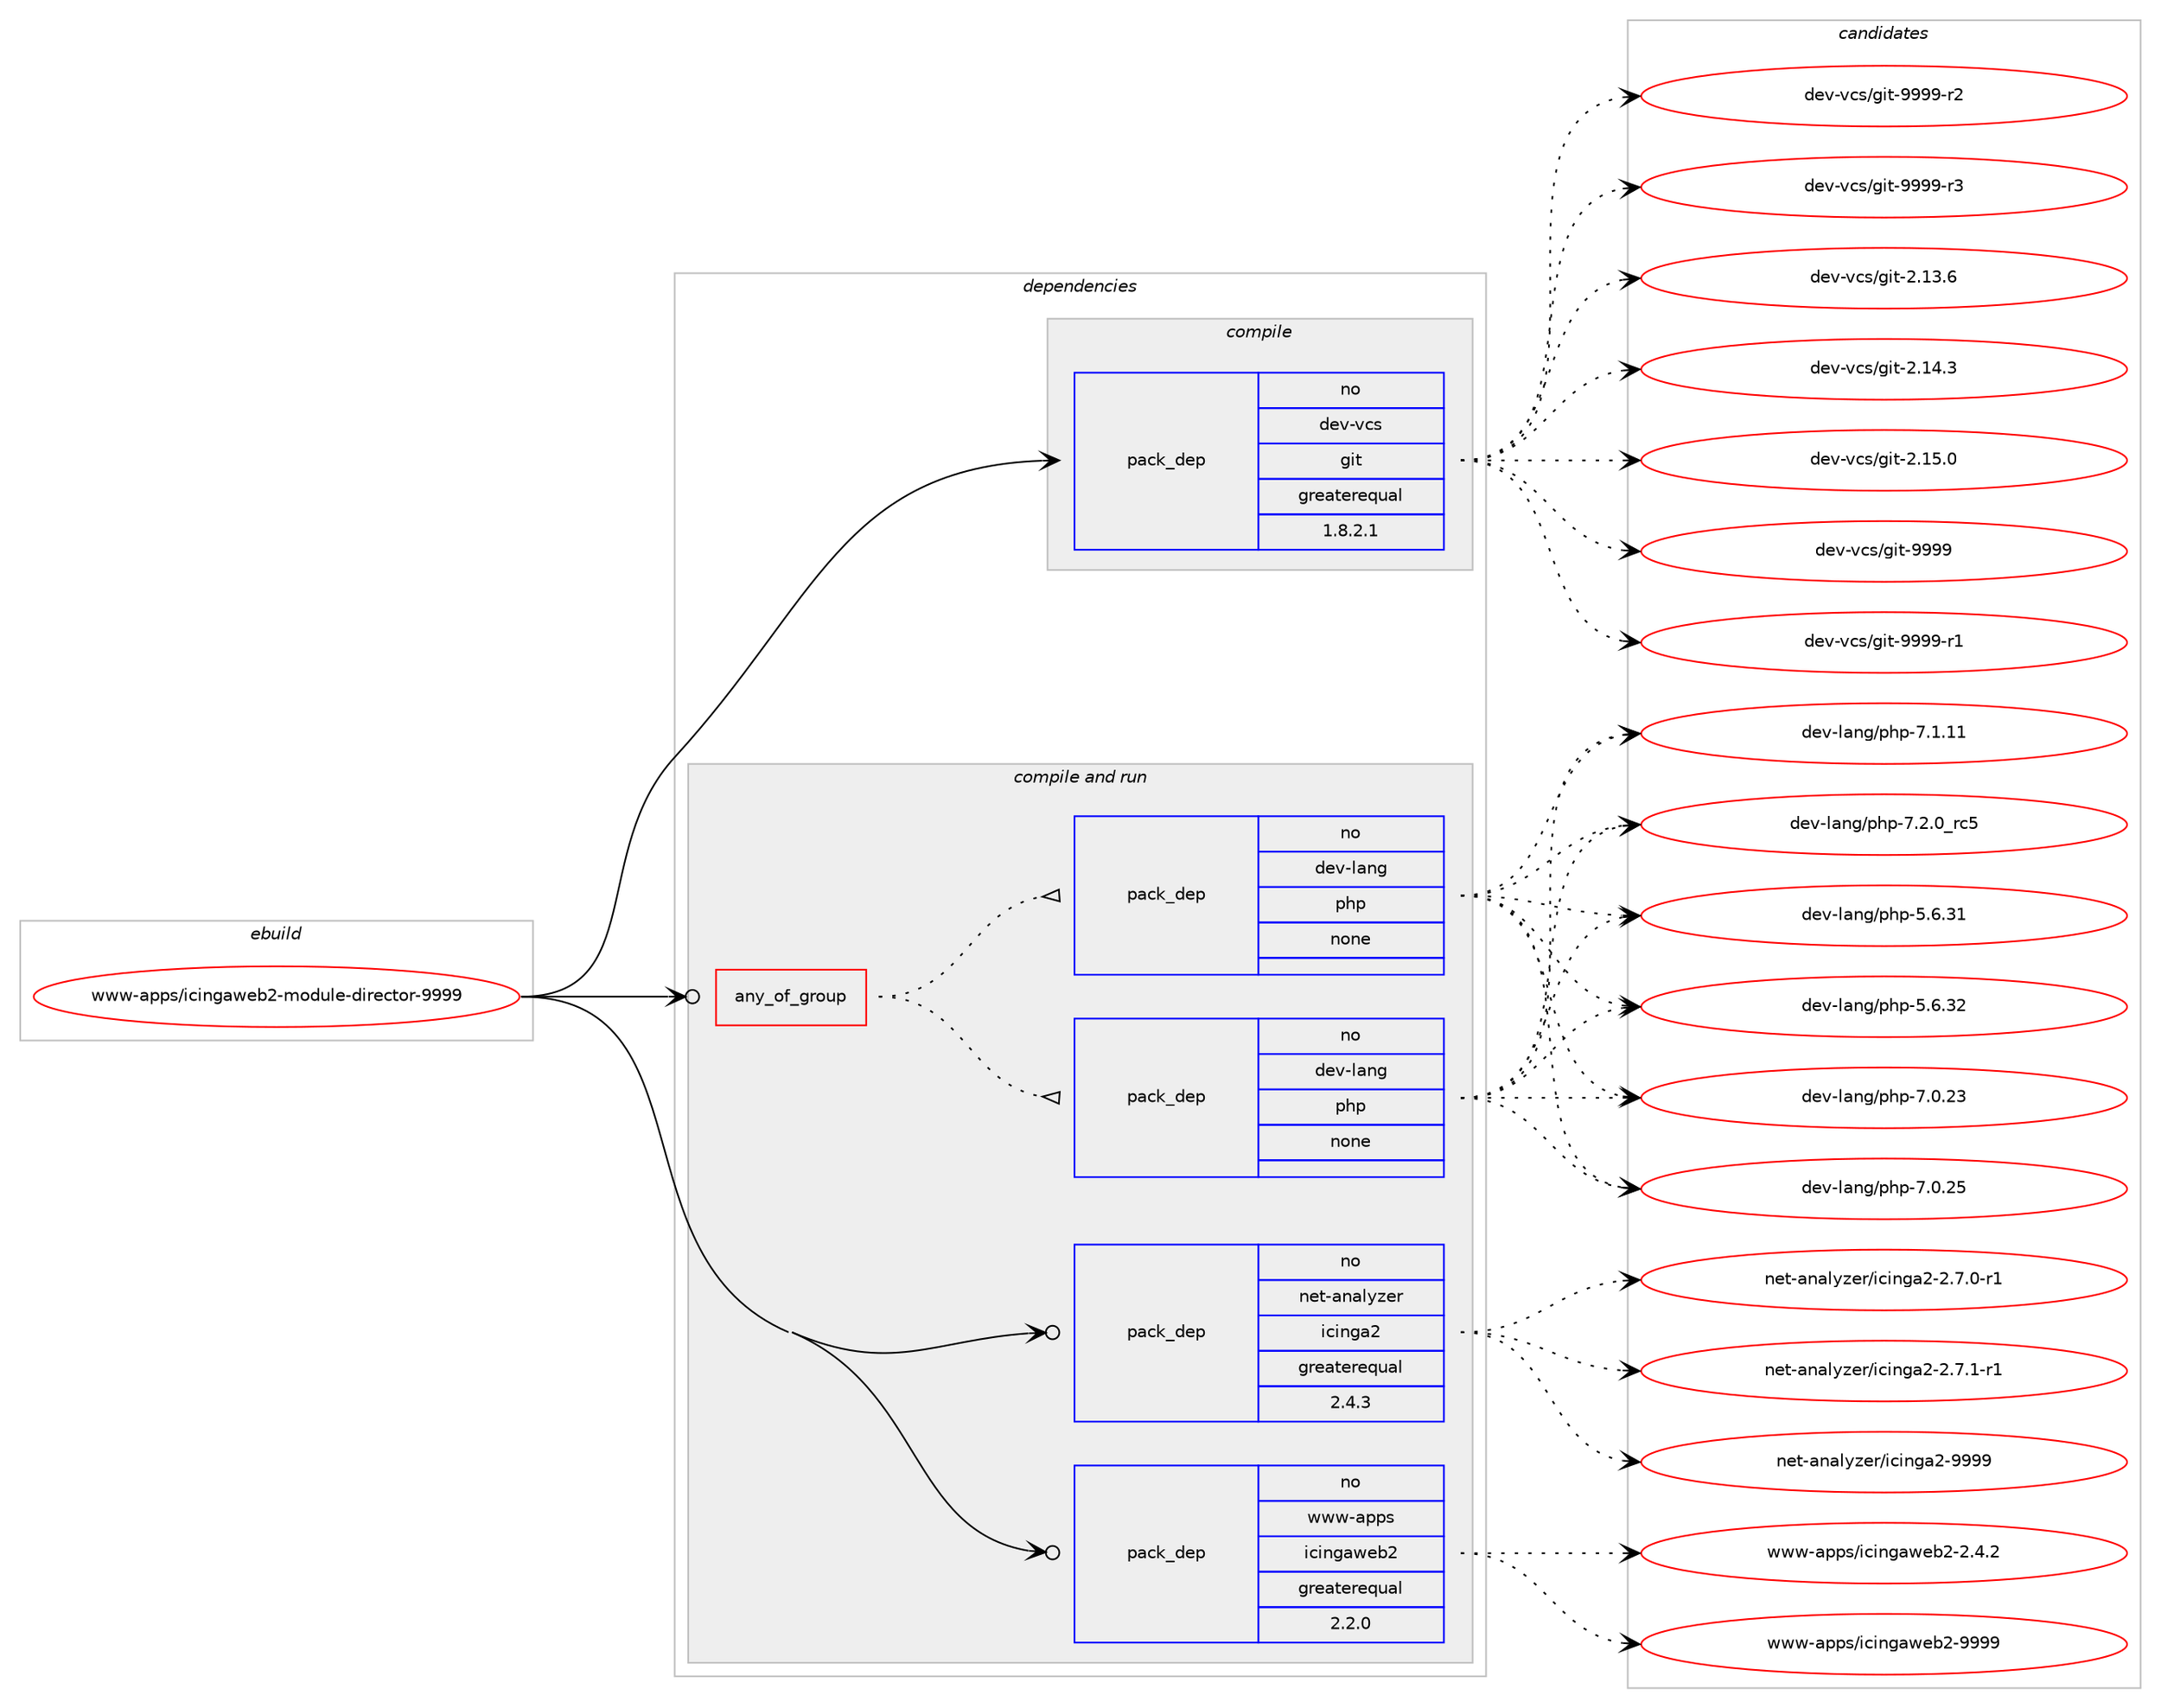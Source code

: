 digraph prolog {

# *************
# Graph options
# *************

newrank=true;
concentrate=true;
compound=true;
graph [rankdir=LR,fontname=Helvetica,fontsize=10,ranksep=1.5];#, ranksep=2.5, nodesep=0.2];
edge  [arrowhead=vee];
node  [fontname=Helvetica,fontsize=10];

# **********
# The ebuild
# **********

subgraph cluster_leftcol {
color=gray;
rank=same;
label=<<i>ebuild</i>>;
id [label="www-apps/icingaweb2-module-director-9999", color=red, width=4, href="../www-apps/icingaweb2-module-director-9999.svg"];
}

# ****************
# The dependencies
# ****************

subgraph cluster_midcol {
color=gray;
label=<<i>dependencies</i>>;
subgraph cluster_compile {
fillcolor="#eeeeee";
style=filled;
label=<<i>compile</i>>;
subgraph pack372318 {
dependency500782 [label=<<TABLE BORDER="0" CELLBORDER="1" CELLSPACING="0" CELLPADDING="4" WIDTH="220"><TR><TD ROWSPAN="6" CELLPADDING="30">pack_dep</TD></TR><TR><TD WIDTH="110">no</TD></TR><TR><TD>dev-vcs</TD></TR><TR><TD>git</TD></TR><TR><TD>greaterequal</TD></TR><TR><TD>1.8.2.1</TD></TR></TABLE>>, shape=none, color=blue];
}
id:e -> dependency500782:w [weight=20,style="solid",arrowhead="vee"];
}
subgraph cluster_compileandrun {
fillcolor="#eeeeee";
style=filled;
label=<<i>compile and run</i>>;
subgraph any8841 {
dependency500783 [label=<<TABLE BORDER="0" CELLBORDER="1" CELLSPACING="0" CELLPADDING="4"><TR><TD CELLPADDING="10">any_of_group</TD></TR></TABLE>>, shape=none, color=red];subgraph pack372319 {
dependency500784 [label=<<TABLE BORDER="0" CELLBORDER="1" CELLSPACING="0" CELLPADDING="4" WIDTH="220"><TR><TD ROWSPAN="6" CELLPADDING="30">pack_dep</TD></TR><TR><TD WIDTH="110">no</TD></TR><TR><TD>dev-lang</TD></TR><TR><TD>php</TD></TR><TR><TD>none</TD></TR><TR><TD></TD></TR></TABLE>>, shape=none, color=blue];
}
dependency500783:e -> dependency500784:w [weight=20,style="dotted",arrowhead="oinv"];
subgraph pack372320 {
dependency500785 [label=<<TABLE BORDER="0" CELLBORDER="1" CELLSPACING="0" CELLPADDING="4" WIDTH="220"><TR><TD ROWSPAN="6" CELLPADDING="30">pack_dep</TD></TR><TR><TD WIDTH="110">no</TD></TR><TR><TD>dev-lang</TD></TR><TR><TD>php</TD></TR><TR><TD>none</TD></TR><TR><TD></TD></TR></TABLE>>, shape=none, color=blue];
}
dependency500783:e -> dependency500785:w [weight=20,style="dotted",arrowhead="oinv"];
}
id:e -> dependency500783:w [weight=20,style="solid",arrowhead="odotvee"];
subgraph pack372321 {
dependency500786 [label=<<TABLE BORDER="0" CELLBORDER="1" CELLSPACING="0" CELLPADDING="4" WIDTH="220"><TR><TD ROWSPAN="6" CELLPADDING="30">pack_dep</TD></TR><TR><TD WIDTH="110">no</TD></TR><TR><TD>net-analyzer</TD></TR><TR><TD>icinga2</TD></TR><TR><TD>greaterequal</TD></TR><TR><TD>2.4.3</TD></TR></TABLE>>, shape=none, color=blue];
}
id:e -> dependency500786:w [weight=20,style="solid",arrowhead="odotvee"];
subgraph pack372322 {
dependency500787 [label=<<TABLE BORDER="0" CELLBORDER="1" CELLSPACING="0" CELLPADDING="4" WIDTH="220"><TR><TD ROWSPAN="6" CELLPADDING="30">pack_dep</TD></TR><TR><TD WIDTH="110">no</TD></TR><TR><TD>www-apps</TD></TR><TR><TD>icingaweb2</TD></TR><TR><TD>greaterequal</TD></TR><TR><TD>2.2.0</TD></TR></TABLE>>, shape=none, color=blue];
}
id:e -> dependency500787:w [weight=20,style="solid",arrowhead="odotvee"];
}
subgraph cluster_run {
fillcolor="#eeeeee";
style=filled;
label=<<i>run</i>>;
}
}

# **************
# The candidates
# **************

subgraph cluster_choices {
rank=same;
color=gray;
label=<<i>candidates</i>>;

subgraph choice372318 {
color=black;
nodesep=1;
choice10010111845118991154710310511645504649514654 [label="dev-vcs/git-2.13.6", color=red, width=4,href="../dev-vcs/git-2.13.6.svg"];
choice10010111845118991154710310511645504649524651 [label="dev-vcs/git-2.14.3", color=red, width=4,href="../dev-vcs/git-2.14.3.svg"];
choice10010111845118991154710310511645504649534648 [label="dev-vcs/git-2.15.0", color=red, width=4,href="../dev-vcs/git-2.15.0.svg"];
choice1001011184511899115471031051164557575757 [label="dev-vcs/git-9999", color=red, width=4,href="../dev-vcs/git-9999.svg"];
choice10010111845118991154710310511645575757574511449 [label="dev-vcs/git-9999-r1", color=red, width=4,href="../dev-vcs/git-9999-r1.svg"];
choice10010111845118991154710310511645575757574511450 [label="dev-vcs/git-9999-r2", color=red, width=4,href="../dev-vcs/git-9999-r2.svg"];
choice10010111845118991154710310511645575757574511451 [label="dev-vcs/git-9999-r3", color=red, width=4,href="../dev-vcs/git-9999-r3.svg"];
dependency500782:e -> choice10010111845118991154710310511645504649514654:w [style=dotted,weight="100"];
dependency500782:e -> choice10010111845118991154710310511645504649524651:w [style=dotted,weight="100"];
dependency500782:e -> choice10010111845118991154710310511645504649534648:w [style=dotted,weight="100"];
dependency500782:e -> choice1001011184511899115471031051164557575757:w [style=dotted,weight="100"];
dependency500782:e -> choice10010111845118991154710310511645575757574511449:w [style=dotted,weight="100"];
dependency500782:e -> choice10010111845118991154710310511645575757574511450:w [style=dotted,weight="100"];
dependency500782:e -> choice10010111845118991154710310511645575757574511451:w [style=dotted,weight="100"];
}
subgraph choice372319 {
color=black;
nodesep=1;
choice10010111845108971101034711210411245534654465149 [label="dev-lang/php-5.6.31", color=red, width=4,href="../dev-lang/php-5.6.31.svg"];
choice10010111845108971101034711210411245534654465150 [label="dev-lang/php-5.6.32", color=red, width=4,href="../dev-lang/php-5.6.32.svg"];
choice10010111845108971101034711210411245554648465051 [label="dev-lang/php-7.0.23", color=red, width=4,href="../dev-lang/php-7.0.23.svg"];
choice10010111845108971101034711210411245554648465053 [label="dev-lang/php-7.0.25", color=red, width=4,href="../dev-lang/php-7.0.25.svg"];
choice10010111845108971101034711210411245554649464949 [label="dev-lang/php-7.1.11", color=red, width=4,href="../dev-lang/php-7.1.11.svg"];
choice100101118451089711010347112104112455546504648951149953 [label="dev-lang/php-7.2.0_rc5", color=red, width=4,href="../dev-lang/php-7.2.0_rc5.svg"];
dependency500784:e -> choice10010111845108971101034711210411245534654465149:w [style=dotted,weight="100"];
dependency500784:e -> choice10010111845108971101034711210411245534654465150:w [style=dotted,weight="100"];
dependency500784:e -> choice10010111845108971101034711210411245554648465051:w [style=dotted,weight="100"];
dependency500784:e -> choice10010111845108971101034711210411245554648465053:w [style=dotted,weight="100"];
dependency500784:e -> choice10010111845108971101034711210411245554649464949:w [style=dotted,weight="100"];
dependency500784:e -> choice100101118451089711010347112104112455546504648951149953:w [style=dotted,weight="100"];
}
subgraph choice372320 {
color=black;
nodesep=1;
choice10010111845108971101034711210411245534654465149 [label="dev-lang/php-5.6.31", color=red, width=4,href="../dev-lang/php-5.6.31.svg"];
choice10010111845108971101034711210411245534654465150 [label="dev-lang/php-5.6.32", color=red, width=4,href="../dev-lang/php-5.6.32.svg"];
choice10010111845108971101034711210411245554648465051 [label="dev-lang/php-7.0.23", color=red, width=4,href="../dev-lang/php-7.0.23.svg"];
choice10010111845108971101034711210411245554648465053 [label="dev-lang/php-7.0.25", color=red, width=4,href="../dev-lang/php-7.0.25.svg"];
choice10010111845108971101034711210411245554649464949 [label="dev-lang/php-7.1.11", color=red, width=4,href="../dev-lang/php-7.1.11.svg"];
choice100101118451089711010347112104112455546504648951149953 [label="dev-lang/php-7.2.0_rc5", color=red, width=4,href="../dev-lang/php-7.2.0_rc5.svg"];
dependency500785:e -> choice10010111845108971101034711210411245534654465149:w [style=dotted,weight="100"];
dependency500785:e -> choice10010111845108971101034711210411245534654465150:w [style=dotted,weight="100"];
dependency500785:e -> choice10010111845108971101034711210411245554648465051:w [style=dotted,weight="100"];
dependency500785:e -> choice10010111845108971101034711210411245554648465053:w [style=dotted,weight="100"];
dependency500785:e -> choice10010111845108971101034711210411245554649464949:w [style=dotted,weight="100"];
dependency500785:e -> choice100101118451089711010347112104112455546504648951149953:w [style=dotted,weight="100"];
}
subgraph choice372321 {
color=black;
nodesep=1;
choice110101116459711097108121122101114471059910511010397504550465546484511449 [label="net-analyzer/icinga2-2.7.0-r1", color=red, width=4,href="../net-analyzer/icinga2-2.7.0-r1.svg"];
choice110101116459711097108121122101114471059910511010397504550465546494511449 [label="net-analyzer/icinga2-2.7.1-r1", color=red, width=4,href="../net-analyzer/icinga2-2.7.1-r1.svg"];
choice110101116459711097108121122101114471059910511010397504557575757 [label="net-analyzer/icinga2-9999", color=red, width=4,href="../net-analyzer/icinga2-9999.svg"];
dependency500786:e -> choice110101116459711097108121122101114471059910511010397504550465546484511449:w [style=dotted,weight="100"];
dependency500786:e -> choice110101116459711097108121122101114471059910511010397504550465546494511449:w [style=dotted,weight="100"];
dependency500786:e -> choice110101116459711097108121122101114471059910511010397504557575757:w [style=dotted,weight="100"];
}
subgraph choice372322 {
color=black;
nodesep=1;
choice11911911945971121121154710599105110103971191019850455046524650 [label="www-apps/icingaweb2-2.4.2", color=red, width=4,href="../www-apps/icingaweb2-2.4.2.svg"];
choice119119119459711211211547105991051101039711910198504557575757 [label="www-apps/icingaweb2-9999", color=red, width=4,href="../www-apps/icingaweb2-9999.svg"];
dependency500787:e -> choice11911911945971121121154710599105110103971191019850455046524650:w [style=dotted,weight="100"];
dependency500787:e -> choice119119119459711211211547105991051101039711910198504557575757:w [style=dotted,weight="100"];
}
}

}
